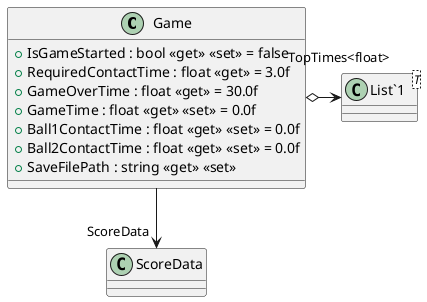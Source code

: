 @startuml
class Game {
    + IsGameStarted : bool <<get>> <<set>> = false
    + RequiredContactTime : float <<get>> = 3.0f
    + GameOverTime : float <<get>> = 30.0f
    + GameTime : float <<get>> <<set>> = 0.0f
    + Ball1ContactTime : float <<get>> <<set>> = 0.0f
    + Ball2ContactTime : float <<get>> <<set>> = 0.0f
    + SaveFilePath : string <<get>> <<set>>
}
class "List`1"<T> {
}
Game o-> "TopTimes<float>" "List`1"
Game --> "ScoreData" ScoreData
@enduml
